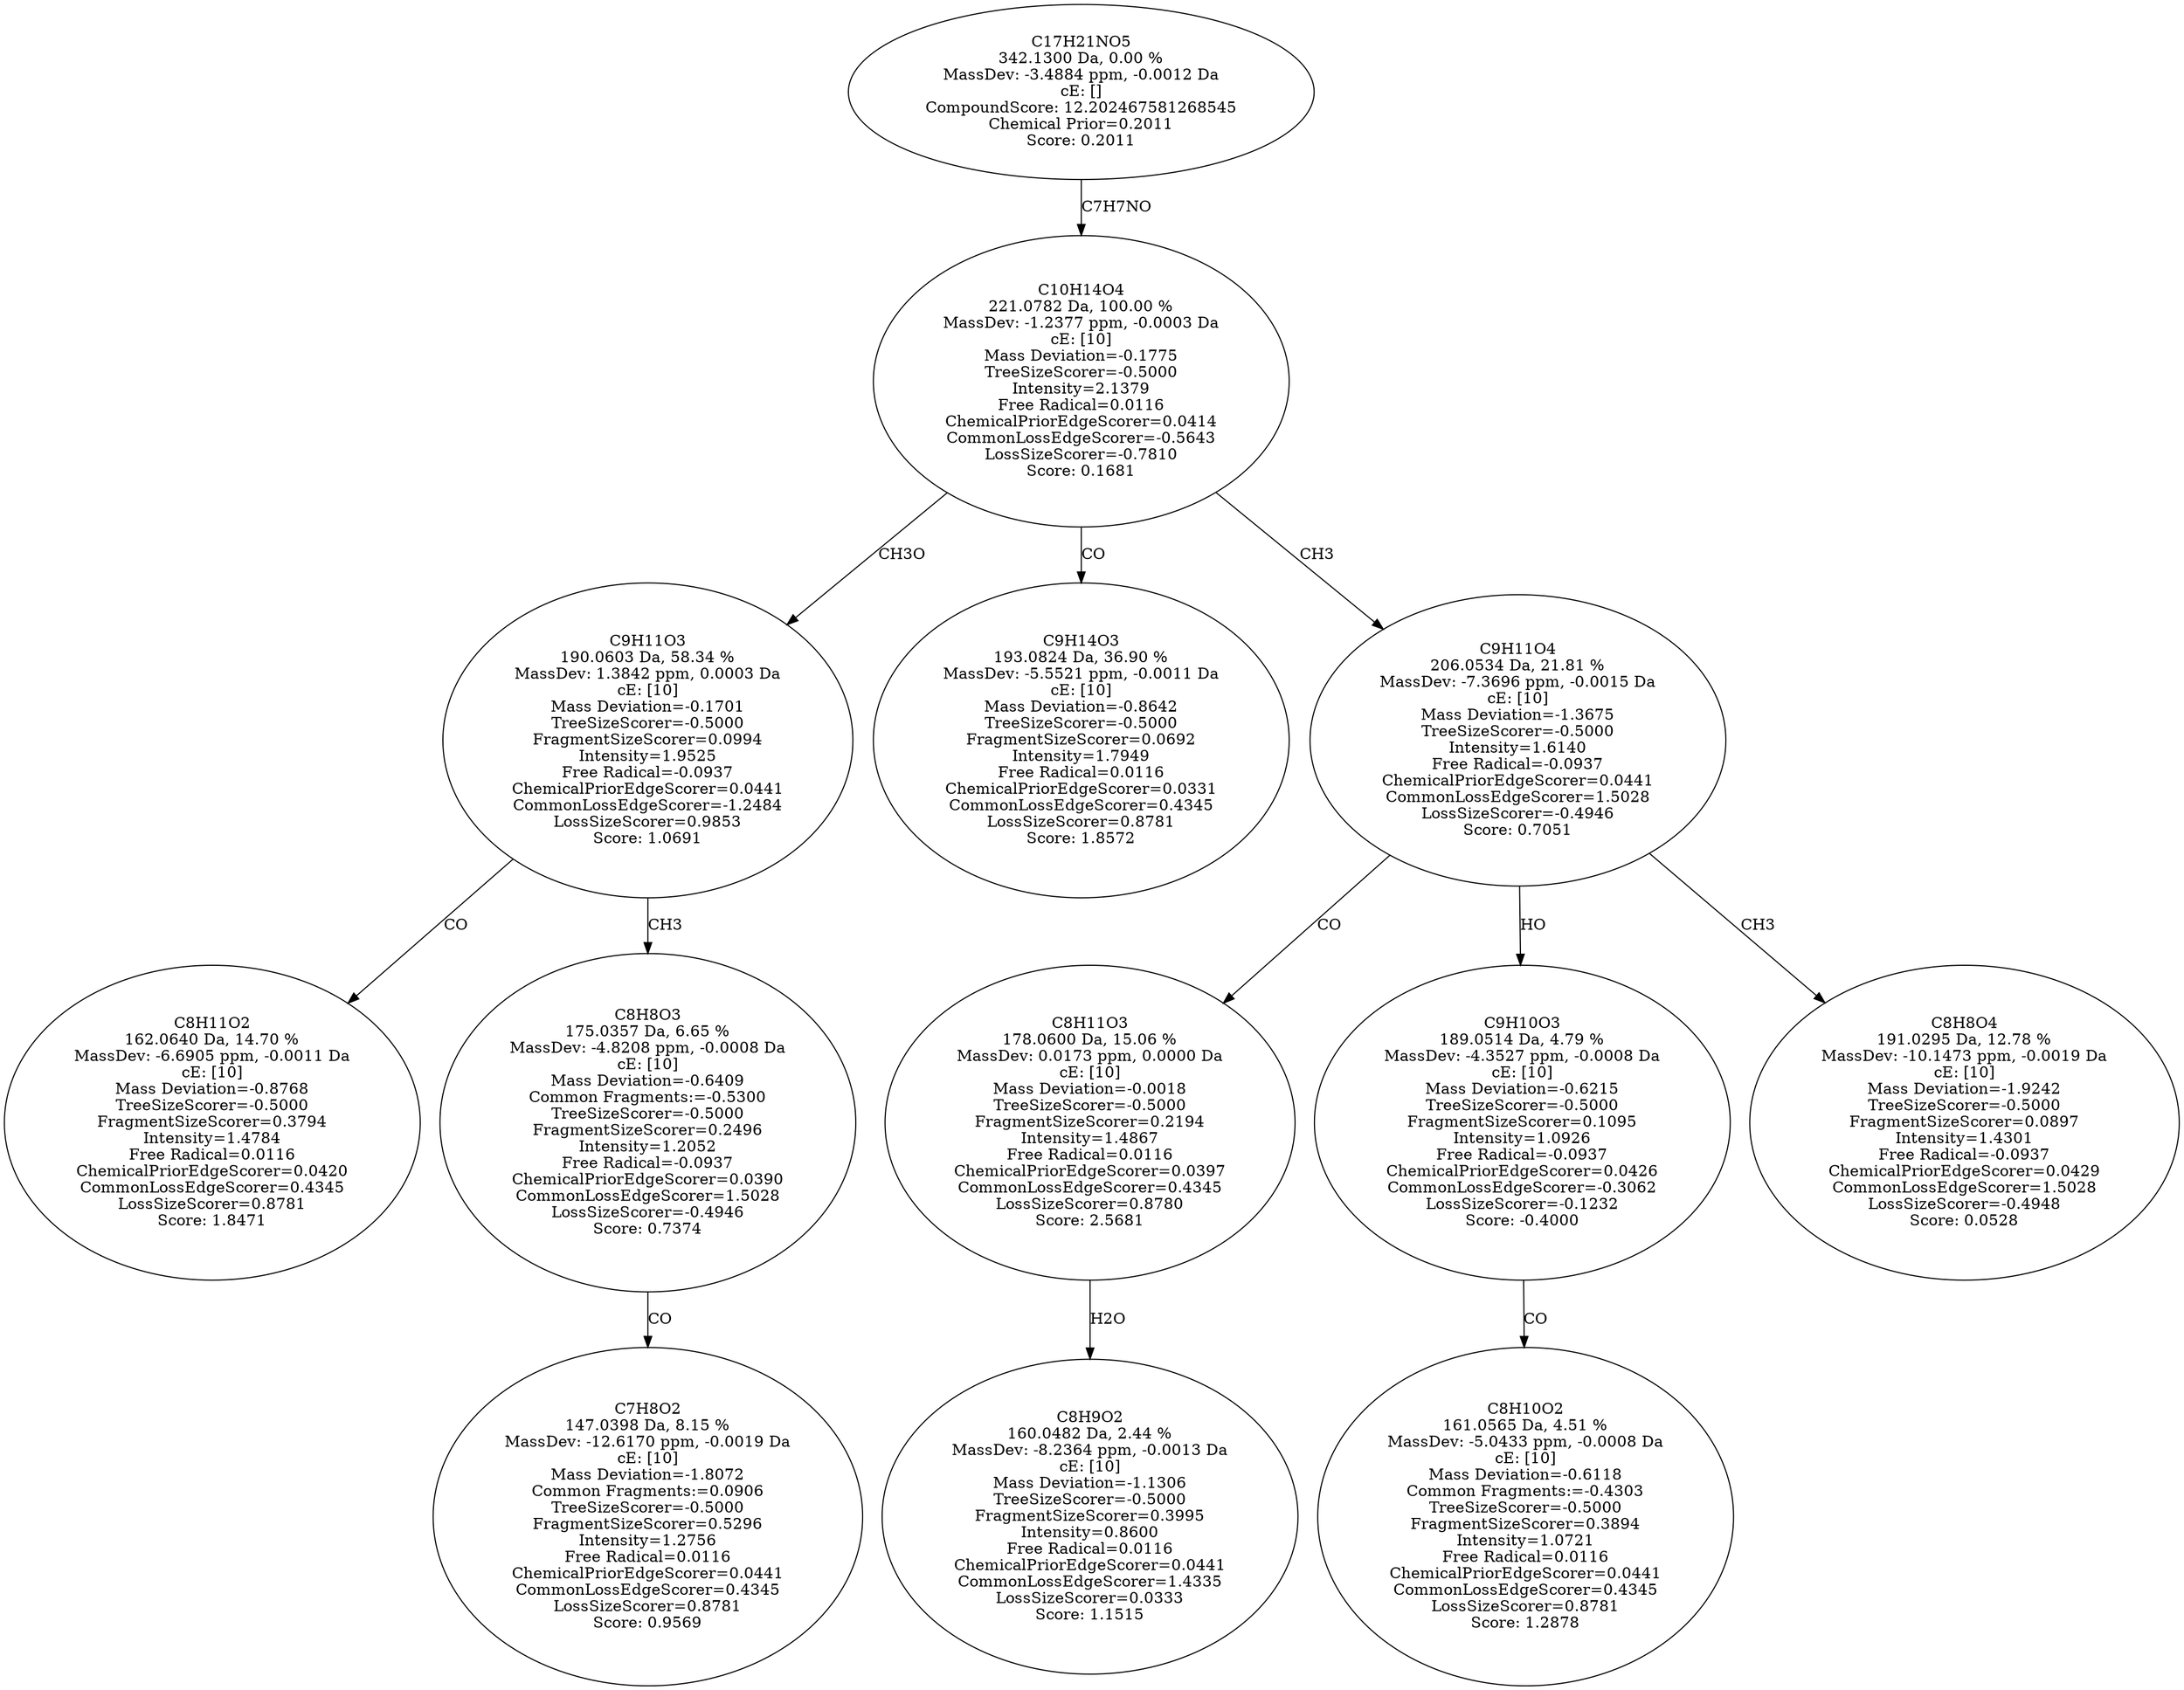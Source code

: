 strict digraph {
v1 [label="C8H11O2\n162.0640 Da, 14.70 %\nMassDev: -6.6905 ppm, -0.0011 Da\ncE: [10]\nMass Deviation=-0.8768\nTreeSizeScorer=-0.5000\nFragmentSizeScorer=0.3794\nIntensity=1.4784\nFree Radical=0.0116\nChemicalPriorEdgeScorer=0.0420\nCommonLossEdgeScorer=0.4345\nLossSizeScorer=0.8781\nScore: 1.8471"];
v2 [label="C7H8O2\n147.0398 Da, 8.15 %\nMassDev: -12.6170 ppm, -0.0019 Da\ncE: [10]\nMass Deviation=-1.8072\nCommon Fragments:=0.0906\nTreeSizeScorer=-0.5000\nFragmentSizeScorer=0.5296\nIntensity=1.2756\nFree Radical=0.0116\nChemicalPriorEdgeScorer=0.0441\nCommonLossEdgeScorer=0.4345\nLossSizeScorer=0.8781\nScore: 0.9569"];
v3 [label="C8H8O3\n175.0357 Da, 6.65 %\nMassDev: -4.8208 ppm, -0.0008 Da\ncE: [10]\nMass Deviation=-0.6409\nCommon Fragments:=-0.5300\nTreeSizeScorer=-0.5000\nFragmentSizeScorer=0.2496\nIntensity=1.2052\nFree Radical=-0.0937\nChemicalPriorEdgeScorer=0.0390\nCommonLossEdgeScorer=1.5028\nLossSizeScorer=-0.4946\nScore: 0.7374"];
v4 [label="C9H11O3\n190.0603 Da, 58.34 %\nMassDev: 1.3842 ppm, 0.0003 Da\ncE: [10]\nMass Deviation=-0.1701\nTreeSizeScorer=-0.5000\nFragmentSizeScorer=0.0994\nIntensity=1.9525\nFree Radical=-0.0937\nChemicalPriorEdgeScorer=0.0441\nCommonLossEdgeScorer=-1.2484\nLossSizeScorer=0.9853\nScore: 1.0691"];
v5 [label="C9H14O3\n193.0824 Da, 36.90 %\nMassDev: -5.5521 ppm, -0.0011 Da\ncE: [10]\nMass Deviation=-0.8642\nTreeSizeScorer=-0.5000\nFragmentSizeScorer=0.0692\nIntensity=1.7949\nFree Radical=0.0116\nChemicalPriorEdgeScorer=0.0331\nCommonLossEdgeScorer=0.4345\nLossSizeScorer=0.8781\nScore: 1.8572"];
v6 [label="C8H9O2\n160.0482 Da, 2.44 %\nMassDev: -8.2364 ppm, -0.0013 Da\ncE: [10]\nMass Deviation=-1.1306\nTreeSizeScorer=-0.5000\nFragmentSizeScorer=0.3995\nIntensity=0.8600\nFree Radical=0.0116\nChemicalPriorEdgeScorer=0.0441\nCommonLossEdgeScorer=1.4335\nLossSizeScorer=0.0333\nScore: 1.1515"];
v7 [label="C8H11O3\n178.0600 Da, 15.06 %\nMassDev: 0.0173 ppm, 0.0000 Da\ncE: [10]\nMass Deviation=-0.0018\nTreeSizeScorer=-0.5000\nFragmentSizeScorer=0.2194\nIntensity=1.4867\nFree Radical=0.0116\nChemicalPriorEdgeScorer=0.0397\nCommonLossEdgeScorer=0.4345\nLossSizeScorer=0.8780\nScore: 2.5681"];
v8 [label="C8H10O2\n161.0565 Da, 4.51 %\nMassDev: -5.0433 ppm, -0.0008 Da\ncE: [10]\nMass Deviation=-0.6118\nCommon Fragments:=-0.4303\nTreeSizeScorer=-0.5000\nFragmentSizeScorer=0.3894\nIntensity=1.0721\nFree Radical=0.0116\nChemicalPriorEdgeScorer=0.0441\nCommonLossEdgeScorer=0.4345\nLossSizeScorer=0.8781\nScore: 1.2878"];
v9 [label="C9H10O3\n189.0514 Da, 4.79 %\nMassDev: -4.3527 ppm, -0.0008 Da\ncE: [10]\nMass Deviation=-0.6215\nTreeSizeScorer=-0.5000\nFragmentSizeScorer=0.1095\nIntensity=1.0926\nFree Radical=-0.0937\nChemicalPriorEdgeScorer=0.0426\nCommonLossEdgeScorer=-0.3062\nLossSizeScorer=-0.1232\nScore: -0.4000"];
v10 [label="C8H8O4\n191.0295 Da, 12.78 %\nMassDev: -10.1473 ppm, -0.0019 Da\ncE: [10]\nMass Deviation=-1.9242\nTreeSizeScorer=-0.5000\nFragmentSizeScorer=0.0897\nIntensity=1.4301\nFree Radical=-0.0937\nChemicalPriorEdgeScorer=0.0429\nCommonLossEdgeScorer=1.5028\nLossSizeScorer=-0.4948\nScore: 0.0528"];
v11 [label="C9H11O4\n206.0534 Da, 21.81 %\nMassDev: -7.3696 ppm, -0.0015 Da\ncE: [10]\nMass Deviation=-1.3675\nTreeSizeScorer=-0.5000\nIntensity=1.6140\nFree Radical=-0.0937\nChemicalPriorEdgeScorer=0.0441\nCommonLossEdgeScorer=1.5028\nLossSizeScorer=-0.4946\nScore: 0.7051"];
v12 [label="C10H14O4\n221.0782 Da, 100.00 %\nMassDev: -1.2377 ppm, -0.0003 Da\ncE: [10]\nMass Deviation=-0.1775\nTreeSizeScorer=-0.5000\nIntensity=2.1379\nFree Radical=0.0116\nChemicalPriorEdgeScorer=0.0414\nCommonLossEdgeScorer=-0.5643\nLossSizeScorer=-0.7810\nScore: 0.1681"];
v13 [label="C17H21NO5\n342.1300 Da, 0.00 %\nMassDev: -3.4884 ppm, -0.0012 Da\ncE: []\nCompoundScore: 12.202467581268545\nChemical Prior=0.2011\nScore: 0.2011"];
v4 -> v1 [label="CO"];
v3 -> v2 [label="CO"];
v4 -> v3 [label="CH3"];
v12 -> v4 [label="CH3O"];
v12 -> v5 [label="CO"];
v7 -> v6 [label="H2O"];
v11 -> v7 [label="CO"];
v9 -> v8 [label="CO"];
v11 -> v9 [label="HO"];
v11 -> v10 [label="CH3"];
v12 -> v11 [label="CH3"];
v13 -> v12 [label="C7H7NO"];
}